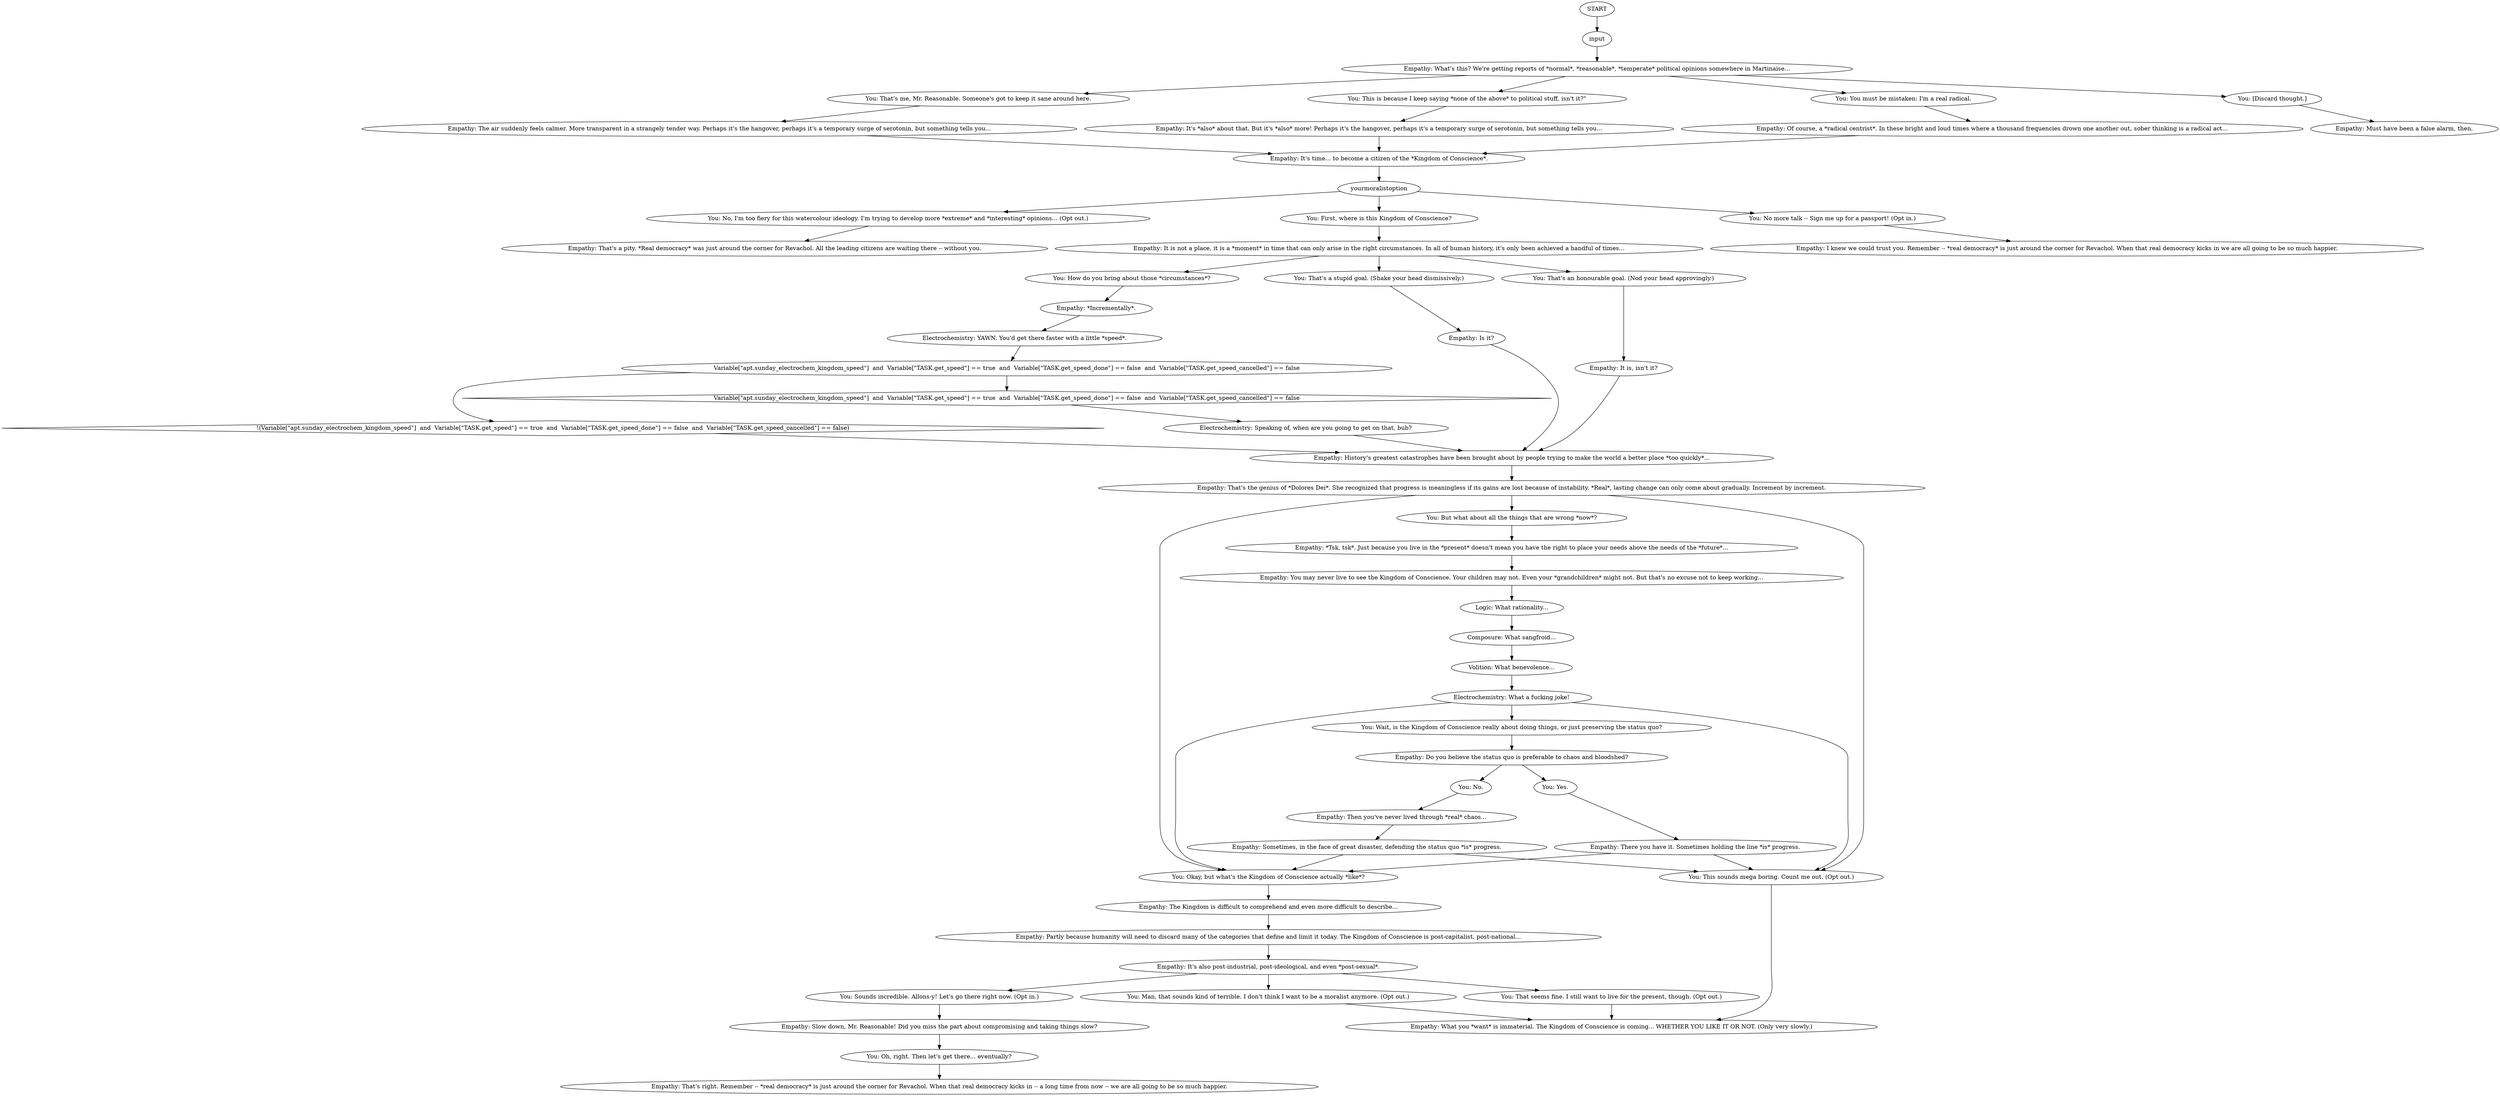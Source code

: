 # THOUGHT / KINGDOM OF CONSCIENCE
# Empathy informs you that you are a Moralist. Kingdom of Conscience awaits.
# ==================================================
digraph G {
	  0 [label="START"];
	  1 [label="input"];
	  2 [label="Empathy: *Tsk, tsk*. Just because you live in the *present* doesn't mean you have the right to place your needs above the needs of the *future*..."];
	  3 [label="Empathy: *Incrementally*."];
	  4 [label="Composure: What sangfroid..."];
	  5 [label="Empathy: The Kingdom is difficult to comprehend and even more difficult to describe..."];
	  6 [label="Empathy: Of course, a *radical centrist*. In these bright and loud times where a thousand frequencies drown one another out, sober thinking is a radical act..."];
	  7 [label="Electrochemistry: Speaking of, when are you going to get on that, bub?"];
	  8 [label="You: How do you bring about those *circumstances*?"];
	  9 [label="Empathy: Do you believe the status quo is preferable to chaos and bloodshed?"];
	  10 [label="Empathy: The air suddenly feels calmer. More transparent in a strangely tender way. Perhaps it's the hangover, perhaps it's a temporary surge of serotonin, but something tells you..."];
	  11 [label="Empathy: Is it?"];
	  12 [label="You: You must be mistaken: I'm a real radical."];
	  13 [label="You: [Discard thought.]"];
	  14 [label="Variable[\"apt.sunday_electrochem_kingdom_speed\"]  and  Variable[\"TASK.get_speed\"] == true  and  Variable[\"TASK.get_speed_done\"] == false  and  Variable[\"TASK.get_speed_cancelled\"] == false"];
	  15 [label="Variable[\"apt.sunday_electrochem_kingdom_speed\"]  and  Variable[\"TASK.get_speed\"] == true  and  Variable[\"TASK.get_speed_done\"] == false  and  Variable[\"TASK.get_speed_cancelled\"] == false", shape=diamond];
	  16 [label="!(Variable[\"apt.sunday_electrochem_kingdom_speed\"]  and  Variable[\"TASK.get_speed\"] == true  and  Variable[\"TASK.get_speed_done\"] == false  and  Variable[\"TASK.get_speed_cancelled\"] == false)", shape=diamond];
	  17 [label="Empathy: What's this? We're getting reports of *normal*, *reasonable*, *temperate* political opinions somewhere in Martinaise..."];
	  18 [label="Empathy: There you have it. Sometimes holding the line *is* progress."];
	  19 [label="You: That's a stupid goal. (Shake your head dismissively.)"];
	  20 [label="You: No, I'm too fiery for this watercolour ideology. I'm trying to develop more *extreme* and *interesting* opinions... (Opt out.)"];
	  21 [label="You: No."];
	  22 [label="Electrochemistry: What a fucking joke!"];
	  23 [label="Volition: What benevolence..."];
	  24 [label="You: Sounds incredible. Allons-y! Let's go there right now. (Opt in.)"];
	  25 [label="Empathy: It's time... to become a citizen of the *Kingdom of Conscience*."];
	  26 [label="Empathy: Must have been a false alarm, then."];
	  27 [label="Empathy: That's right. Remember -- *real democracy* is just around the corner for Revachol. When that real democracy kicks in -- a long time from now -- we are all going to be so much happier."];
	  28 [label="You: This is because I keep saying *none of the above* to political stuff, isn't it?\""];
	  29 [label="You: First, where is this Kingdom of Conscience?"];
	  30 [label="You: No more talk -- Sign me up for a passport! (Opt in.)"];
	  32 [label="Empathy: You may never live to see the Kingdom of Conscience. Your children may not. Even your *grandchildren* might not. But that's no excuse not to keep working..."];
	  33 [label="Empathy: That's the genius of *Dolores Dei*. She recognized that progress is meaningless if its gains are lost because of instability. *Real*, lasting change can only come about gradually. Increment by increment."];
	  34 [label="You: That's me, Mr. Reasonable. Someone's got to keep it sane around here."];
	  35 [label="Empathy: That's a pity. *Real democracy* was just around the corner for Revachol. All the leading citizens are waiting there -- without you."];
	  36 [label="You: Oh, right. Then let's get there... eventually?"];
	  37 [label="Empathy: History's greatest catastrophes have been brought about by people trying to make the world a better place *too quickly*..."];
	  38 [label="You: Man, that sounds kind of terrible. I don't think I want to be a moralist anymore. (Opt out.)"];
	  39 [label="You: Wait, is the Kingdom of Conscience really about doing things, or just preserving the status quo?"];
	  40 [label="You: That seems fine. I still want to live for the present, though. (Opt out.)"];
	  41 [label="Empathy: Sometimes, in the face of great disaster, defending the status quo *is* progress."];
	  42 [label="Empathy: It is, isn't it?"];
	  43 [label="Empathy: It's also post-industrial, post-ideological, and even *post-sexual*."];
	  44 [label="You: But what about all the things that are wrong *now*?"];
	  45 [label="Empathy: What you *want* is immaterial. The Kingdom of Conscience is coming... WHETHER YOU LIKE IT OR NOT. (Only very slowly.)"];
	  46 [label="You: This sounds mega boring. Count me out. (Opt out.)"];
	  47 [label="Empathy: Slow down, Mr. Reasonable! Did you miss the part about compromising and taking things slow?"];
	  48 [label="Empathy: It is not a place, it is a *moment* in time that can only arise in the right circumstances. In all of human history, it's only been achieved a handful of times..."];
	  49 [label="Empathy: I knew we could trust you. Remember -- *real democracy* is just around the corner for Revachol. When that real democracy kicks in we are all going to be so much happier."];
	  50 [label="yourmoralistoption"];
	  51 [label="You: Yes."];
	  52 [label="Empathy: Then you've never lived through *real* chaos..."];
	  53 [label="You: That's an honourable goal. (Nod your head approvingly.)"];
	  54 [label="You: Okay, but what's the Kingdom of Conscience actually *like*?"];
	  55 [label="Empathy: It's *also* about that. But it's *also* more! Perhaps it's the hangover, perhaps it's a temporary surge of serotonin, but something tells you..."];
	  56 [label="Electrochemistry: YAWN. You'd get there faster with a little *speed*."];
	  57 [label="Empathy: Partly because humanity will need to discard many of the categories that define and limit it today. The Kingdom of Conscience is post-capitalist, post-national..."];
	  58 [label="Logic: What rationality..."];
	  0 -> 1
	  1 -> 17
	  2 -> 32
	  3 -> 56
	  4 -> 23
	  5 -> 57
	  6 -> 25
	  7 -> 37
	  8 -> 3
	  9 -> 51
	  9 -> 21
	  10 -> 25
	  11 -> 37
	  12 -> 6
	  13 -> 26
	  14 -> 16
	  14 -> 15
	  15 -> 7
	  16 -> 37
	  17 -> 34
	  17 -> 13
	  17 -> 12
	  17 -> 28
	  18 -> 46
	  18 -> 54
	  19 -> 11
	  20 -> 35
	  21 -> 52
	  22 -> 46
	  22 -> 54
	  22 -> 39
	  23 -> 22
	  24 -> 47
	  25 -> 50
	  28 -> 55
	  29 -> 48
	  30 -> 49
	  32 -> 58
	  33 -> 46
	  33 -> 44
	  33 -> 54
	  34 -> 10
	  36 -> 27
	  37 -> 33
	  38 -> 45
	  39 -> 9
	  40 -> 45
	  41 -> 46
	  41 -> 54
	  42 -> 37
	  43 -> 24
	  43 -> 40
	  43 -> 38
	  44 -> 2
	  46 -> 45
	  47 -> 36
	  48 -> 8
	  48 -> 19
	  48 -> 53
	  50 -> 20
	  50 -> 29
	  50 -> 30
	  51 -> 18
	  52 -> 41
	  53 -> 42
	  54 -> 5
	  55 -> 25
	  56 -> 14
	  57 -> 43
	  58 -> 4
}

